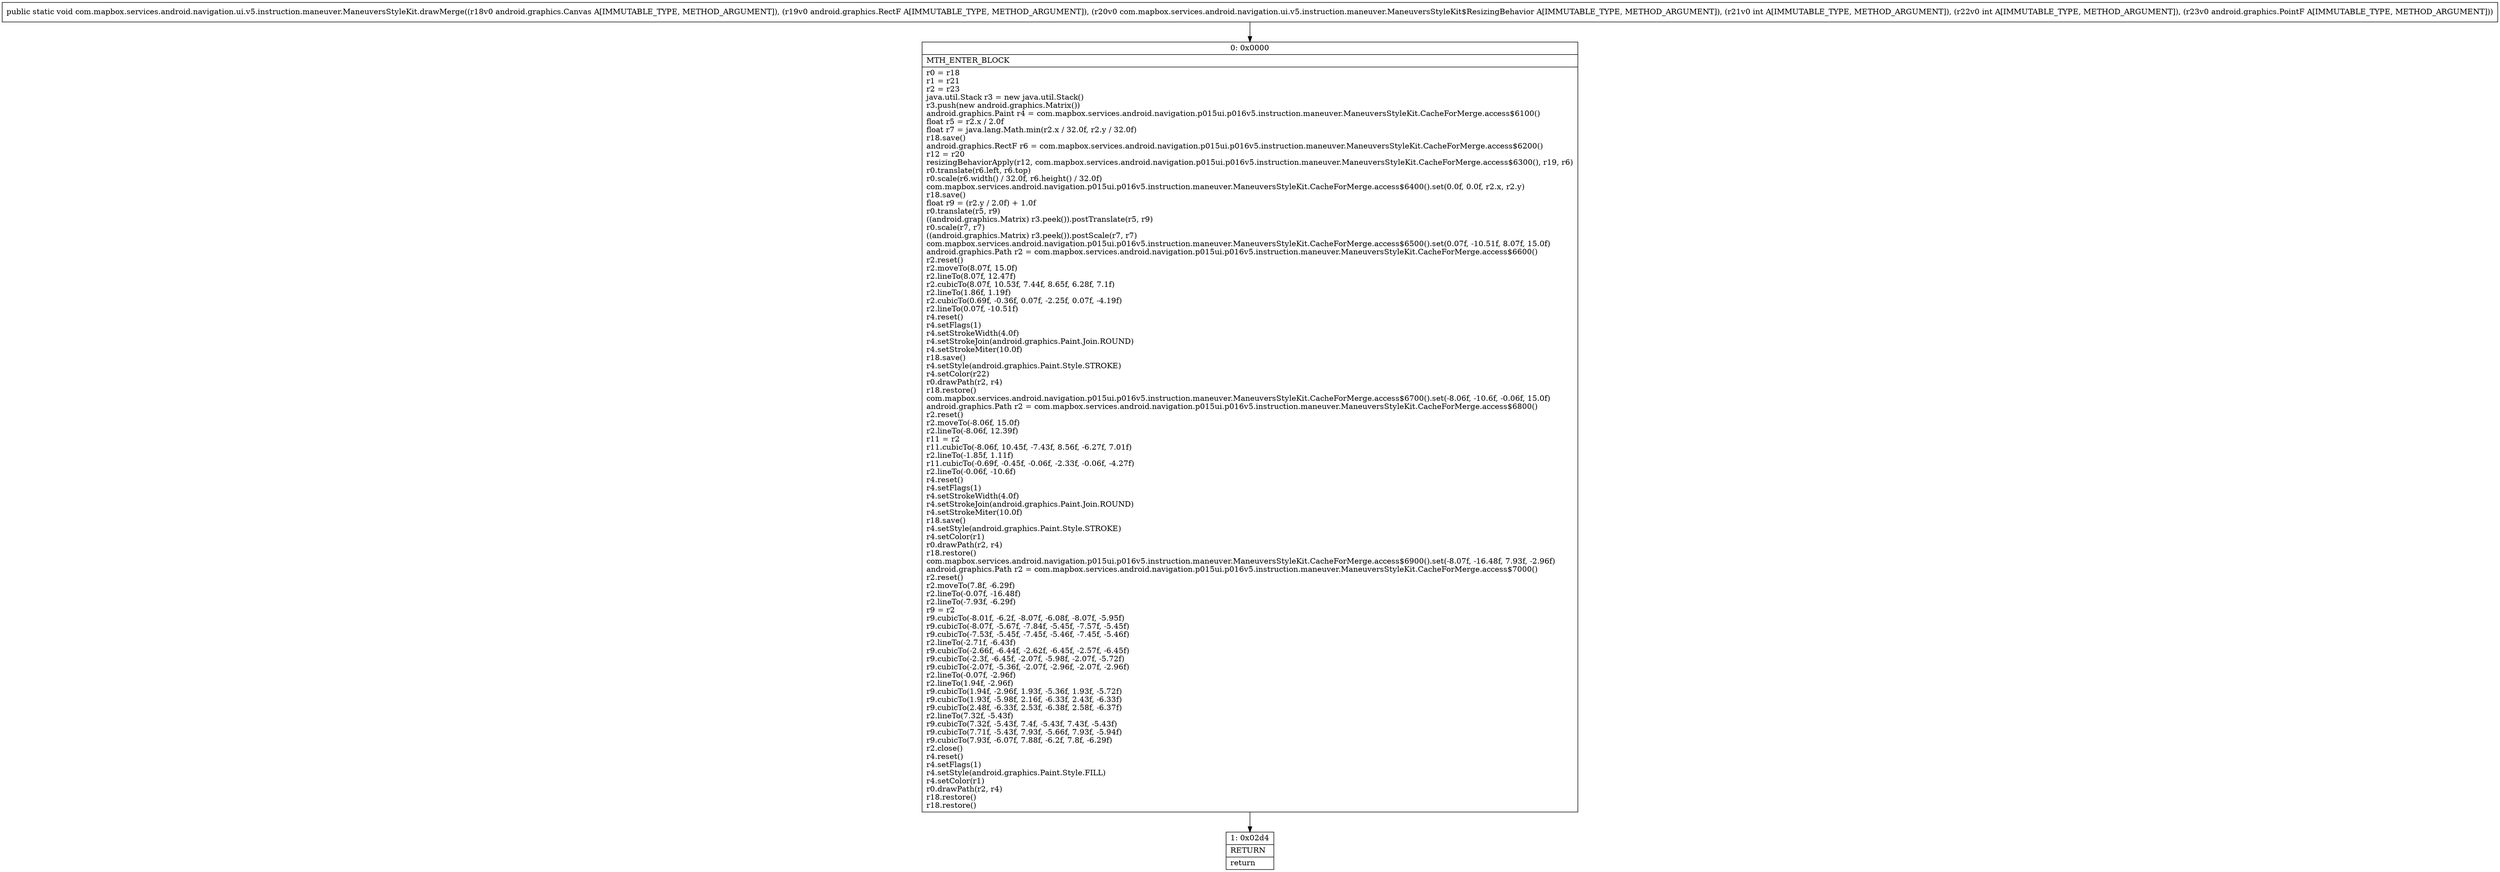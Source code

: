 digraph "CFG forcom.mapbox.services.android.navigation.ui.v5.instruction.maneuver.ManeuversStyleKit.drawMerge(Landroid\/graphics\/Canvas;Landroid\/graphics\/RectF;Lcom\/mapbox\/services\/android\/navigation\/ui\/v5\/instruction\/maneuver\/ManeuversStyleKit$ResizingBehavior;IILandroid\/graphics\/PointF;)V" {
Node_0 [shape=record,label="{0\:\ 0x0000|MTH_ENTER_BLOCK\l|r0 = r18\lr1 = r21\lr2 = r23\ljava.util.Stack r3 = new java.util.Stack()\lr3.push(new android.graphics.Matrix())\landroid.graphics.Paint r4 = com.mapbox.services.android.navigation.p015ui.p016v5.instruction.maneuver.ManeuversStyleKit.CacheForMerge.access$6100()\lfloat r5 = r2.x \/ 2.0f\lfloat r7 = java.lang.Math.min(r2.x \/ 32.0f, r2.y \/ 32.0f)\lr18.save()\landroid.graphics.RectF r6 = com.mapbox.services.android.navigation.p015ui.p016v5.instruction.maneuver.ManeuversStyleKit.CacheForMerge.access$6200()\lr12 = r20\lresizingBehaviorApply(r12, com.mapbox.services.android.navigation.p015ui.p016v5.instruction.maneuver.ManeuversStyleKit.CacheForMerge.access$6300(), r19, r6)\lr0.translate(r6.left, r6.top)\lr0.scale(r6.width() \/ 32.0f, r6.height() \/ 32.0f)\lcom.mapbox.services.android.navigation.p015ui.p016v5.instruction.maneuver.ManeuversStyleKit.CacheForMerge.access$6400().set(0.0f, 0.0f, r2.x, r2.y)\lr18.save()\lfloat r9 = (r2.y \/ 2.0f) + 1.0f\lr0.translate(r5, r9)\l((android.graphics.Matrix) r3.peek()).postTranslate(r5, r9)\lr0.scale(r7, r7)\l((android.graphics.Matrix) r3.peek()).postScale(r7, r7)\lcom.mapbox.services.android.navigation.p015ui.p016v5.instruction.maneuver.ManeuversStyleKit.CacheForMerge.access$6500().set(0.07f, \-10.51f, 8.07f, 15.0f)\landroid.graphics.Path r2 = com.mapbox.services.android.navigation.p015ui.p016v5.instruction.maneuver.ManeuversStyleKit.CacheForMerge.access$6600()\lr2.reset()\lr2.moveTo(8.07f, 15.0f)\lr2.lineTo(8.07f, 12.47f)\lr2.cubicTo(8.07f, 10.53f, 7.44f, 8.65f, 6.28f, 7.1f)\lr2.lineTo(1.86f, 1.19f)\lr2.cubicTo(0.69f, \-0.36f, 0.07f, \-2.25f, 0.07f, \-4.19f)\lr2.lineTo(0.07f, \-10.51f)\lr4.reset()\lr4.setFlags(1)\lr4.setStrokeWidth(4.0f)\lr4.setStrokeJoin(android.graphics.Paint.Join.ROUND)\lr4.setStrokeMiter(10.0f)\lr18.save()\lr4.setStyle(android.graphics.Paint.Style.STROKE)\lr4.setColor(r22)\lr0.drawPath(r2, r4)\lr18.restore()\lcom.mapbox.services.android.navigation.p015ui.p016v5.instruction.maneuver.ManeuversStyleKit.CacheForMerge.access$6700().set(\-8.06f, \-10.6f, \-0.06f, 15.0f)\landroid.graphics.Path r2 = com.mapbox.services.android.navigation.p015ui.p016v5.instruction.maneuver.ManeuversStyleKit.CacheForMerge.access$6800()\lr2.reset()\lr2.moveTo(\-8.06f, 15.0f)\lr2.lineTo(\-8.06f, 12.39f)\lr11 = r2\lr11.cubicTo(\-8.06f, 10.45f, \-7.43f, 8.56f, \-6.27f, 7.01f)\lr2.lineTo(\-1.85f, 1.11f)\lr11.cubicTo(\-0.69f, \-0.45f, \-0.06f, \-2.33f, \-0.06f, \-4.27f)\lr2.lineTo(\-0.06f, \-10.6f)\lr4.reset()\lr4.setFlags(1)\lr4.setStrokeWidth(4.0f)\lr4.setStrokeJoin(android.graphics.Paint.Join.ROUND)\lr4.setStrokeMiter(10.0f)\lr18.save()\lr4.setStyle(android.graphics.Paint.Style.STROKE)\lr4.setColor(r1)\lr0.drawPath(r2, r4)\lr18.restore()\lcom.mapbox.services.android.navigation.p015ui.p016v5.instruction.maneuver.ManeuversStyleKit.CacheForMerge.access$6900().set(\-8.07f, \-16.48f, 7.93f, \-2.96f)\landroid.graphics.Path r2 = com.mapbox.services.android.navigation.p015ui.p016v5.instruction.maneuver.ManeuversStyleKit.CacheForMerge.access$7000()\lr2.reset()\lr2.moveTo(7.8f, \-6.29f)\lr2.lineTo(\-0.07f, \-16.48f)\lr2.lineTo(\-7.93f, \-6.29f)\lr9 = r2\lr9.cubicTo(\-8.01f, \-6.2f, \-8.07f, \-6.08f, \-8.07f, \-5.95f)\lr9.cubicTo(\-8.07f, \-5.67f, \-7.84f, \-5.45f, \-7.57f, \-5.45f)\lr9.cubicTo(\-7.53f, \-5.45f, \-7.45f, \-5.46f, \-7.45f, \-5.46f)\lr2.lineTo(\-2.71f, \-6.43f)\lr9.cubicTo(\-2.66f, \-6.44f, \-2.62f, \-6.45f, \-2.57f, \-6.45f)\lr9.cubicTo(\-2.3f, \-6.45f, \-2.07f, \-5.98f, \-2.07f, \-5.72f)\lr9.cubicTo(\-2.07f, \-5.36f, \-2.07f, \-2.96f, \-2.07f, \-2.96f)\lr2.lineTo(\-0.07f, \-2.96f)\lr2.lineTo(1.94f, \-2.96f)\lr9.cubicTo(1.94f, \-2.96f, 1.93f, \-5.36f, 1.93f, \-5.72f)\lr9.cubicTo(1.93f, \-5.98f, 2.16f, \-6.33f, 2.43f, \-6.33f)\lr9.cubicTo(2.48f, \-6.33f, 2.53f, \-6.38f, 2.58f, \-6.37f)\lr2.lineTo(7.32f, \-5.43f)\lr9.cubicTo(7.32f, \-5.43f, 7.4f, \-5.43f, 7.43f, \-5.43f)\lr9.cubicTo(7.71f, \-5.43f, 7.93f, \-5.66f, 7.93f, \-5.94f)\lr9.cubicTo(7.93f, \-6.07f, 7.88f, \-6.2f, 7.8f, \-6.29f)\lr2.close()\lr4.reset()\lr4.setFlags(1)\lr4.setStyle(android.graphics.Paint.Style.FILL)\lr4.setColor(r1)\lr0.drawPath(r2, r4)\lr18.restore()\lr18.restore()\l}"];
Node_1 [shape=record,label="{1\:\ 0x02d4|RETURN\l|return\l}"];
MethodNode[shape=record,label="{public static void com.mapbox.services.android.navigation.ui.v5.instruction.maneuver.ManeuversStyleKit.drawMerge((r18v0 android.graphics.Canvas A[IMMUTABLE_TYPE, METHOD_ARGUMENT]), (r19v0 android.graphics.RectF A[IMMUTABLE_TYPE, METHOD_ARGUMENT]), (r20v0 com.mapbox.services.android.navigation.ui.v5.instruction.maneuver.ManeuversStyleKit$ResizingBehavior A[IMMUTABLE_TYPE, METHOD_ARGUMENT]), (r21v0 int A[IMMUTABLE_TYPE, METHOD_ARGUMENT]), (r22v0 int A[IMMUTABLE_TYPE, METHOD_ARGUMENT]), (r23v0 android.graphics.PointF A[IMMUTABLE_TYPE, METHOD_ARGUMENT])) }"];
MethodNode -> Node_0;
Node_0 -> Node_1;
}

